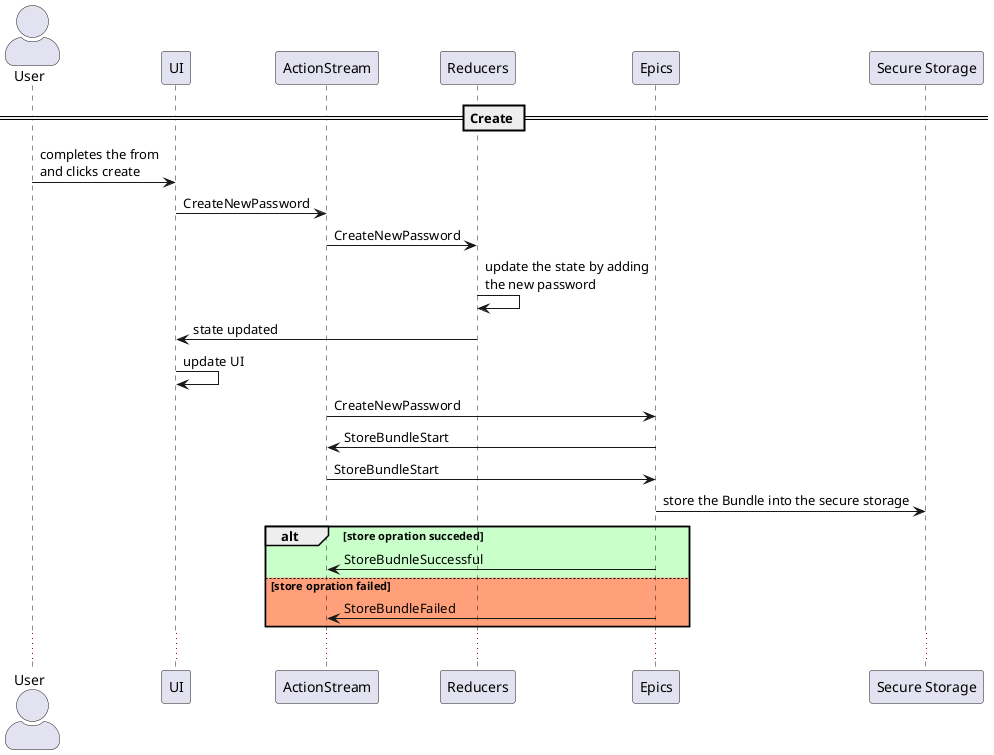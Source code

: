 @startuml passwords

skinparam actorStyle awesome

actor User as user

participant UI as ui

participant ActionStream as actions

participant Reducers as reducers

participant Epics as epics

participant "Secure Storage" as storage

== Create ==

user -> ui : completes the from\nand clicks create
ui -> actions : CreateNewPassword
actions -> reducers : CreateNewPassword
reducers -> reducers : update the state by adding\nthe new password
reducers -> ui : state updated
ui -> ui : update UI
actions -> epics : CreateNewPassword
epics -> actions : StoreBundleStart
actions -> epics : StoreBundleStart
epics -> storage : store the Bundle into the secure storage
alt #TECHNOLOGY store opration succeded
    epics -> actions : StoreBudnleSuccessful
else #LightSalmon store opration failed
    epics -> actions : StoreBundleFailed
end

...

@enduml